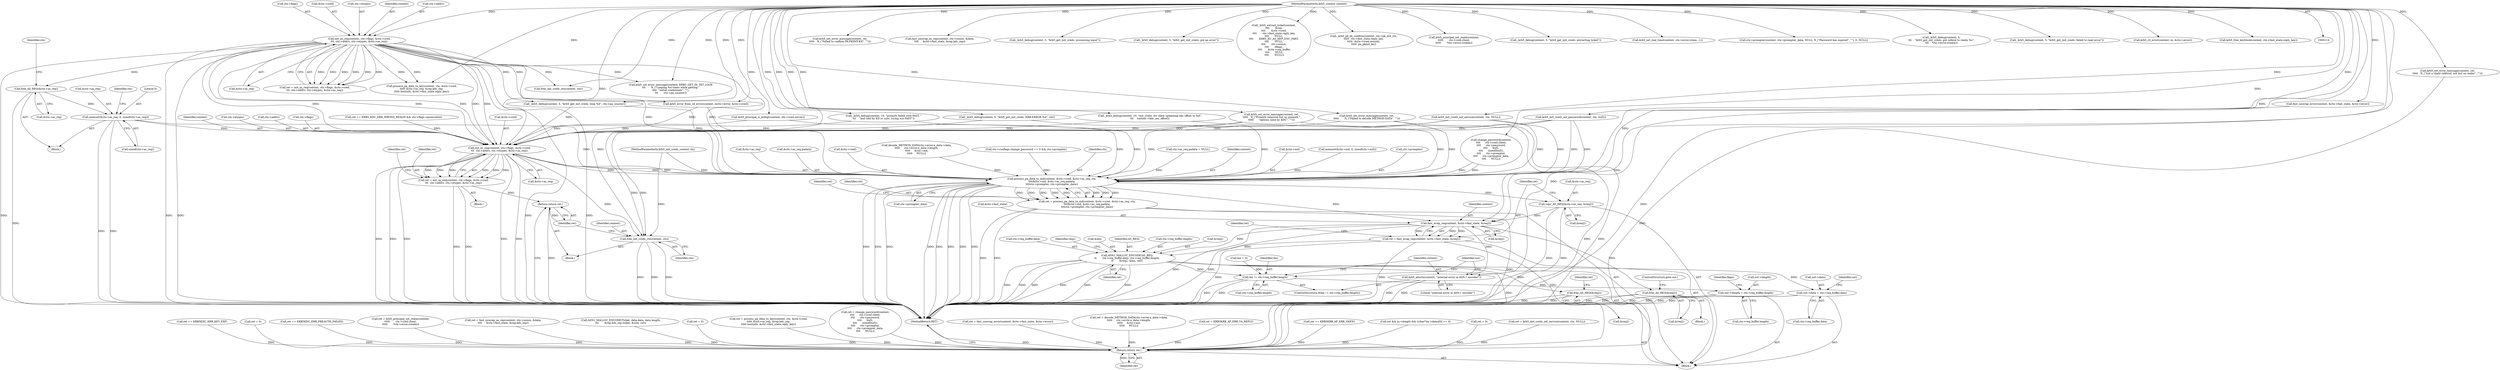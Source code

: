 digraph "0_heimdal_2f7f3d9960aa6ea21358bdf3687cee5149aa35cf@API" {
"1000761" [label="(Call,memset(&ctx->as_req, 0, sizeof(ctx->as_req)))"];
"1000756" [label="(Call,free_AS_REQ(&ctx->as_req))"];
"1000144" [label="(Call,init_as_req(context, ctx->flags, &ctx->cred,\n\t\t\t  ctx->addrs, ctx->etypes, &ctx->as_req))"];
"1000115" [label="(MethodParameterIn,krb5_context context)"];
"1000933" [label="(Call,init_as_req(context, ctx->flags, &ctx->cred,\n\t\t\t  ctx->addrs, ctx->etypes, &ctx->as_req))"];
"1000931" [label="(Call,ret = init_as_req(context, ctx->flags, &ctx->cred,\n\t\t\t  ctx->addrs, ctx->etypes, &ctx->as_req))"];
"1000958" [label="(Return,return ret;)"];
"1000955" [label="(Call,free_init_creds_ctx(context, ctx))"];
"1000999" [label="(Call,process_pa_data_to_md(context, &ctx->cred, &ctx->as_req, ctx,\n\t\t\t\t&ctx->md, &ctx->as_req.padata,\n\t\t\t\tctx->prompter, ctx->prompter_data))"];
"1000997" [label="(Call,ret = process_pa_data_to_md(context, &ctx->cred, &ctx->as_req, ctx,\n\t\t\t\t&ctx->md, &ctx->as_req.padata,\n\t\t\t\tctx->prompter, ctx->prompter_data))"];
"1001117" [label="(Return,return ret;)"];
"1001029" [label="(Call,copy_AS_REQ(&ctx->as_req, &req2))"];
"1001038" [label="(Call,fast_wrap_req(context, &ctx->fast_state, &req2))"];
"1001036" [label="(Call,ret = fast_wrap_req(context, &ctx->fast_state, &req2))"];
"1001058" [label="(Call,ASN1_MALLOC_ENCODE(AS_REQ,\n\t\t       ctx->req_buffer.data, ctx->req_buffer.length,\n\t\t       &req2, &len, ret))"];
"1001075" [label="(Call,free_AS_REQ(&req2))"];
"1001082" [label="(Call,len != ctx->req_buffer.length)"];
"1001101" [label="(Call,out->length = ctx->req_buffer.length)"];
"1001092" [label="(Call,out->data = ctx->req_buffer.data)"];
"1001049" [label="(Call,free_AS_REQ(&req2))"];
"1001089" [label="(Call,krb5_abortx(context, \"internal error in ASN.1 encoder\"))"];
"1000761" [label="(Call,memset(&ctx->as_req, 0, sizeof(ctx->as_req)))"];
"1001027" [label="(Identifier,ret)"];
"1001072" [label="(Call,&len)"];
"1000124" [label="(Call,len = 0)"];
"1001091" [label="(Literal,\"internal error in ASN.1 encoder\")"];
"1000953" [label="(Identifier,ret)"];
"1001039" [label="(Identifier,context)"];
"1001059" [label="(Identifier,AS_REQ)"];
"1001065" [label="(Call,ctx->req_buffer.length)"];
"1000757" [label="(Call,&ctx->as_req)"];
"1000604" [label="(Call,ret = decode_METHOD_DATA(ctx->error.e_data->data,\n\t\t\t\t\t     ctx->error.e_data->length,\n\t\t\t\t\t     &ctx->md,\n\t\t\t\t\t     NULL))"];
"1000703" [label="(Call,krb5_set_error_message(context, ret,\n\t\t\t\t\t   N_(\"Got a client referral, not but no realm\", \"\")))"];
"1001112" [label="(Identifier,flags)"];
"1000437" [label="(Call,krb5_set_error_message(context, ret,\n\t\t\t\t\t   N_(\"Failed to confirm PA-PKINIT-KX\", \"\")))"];
"1000274" [label="(Call,fast_unwrap_as_rep(context, ctx->nonce, &data,\n\t\t\t\t     &ctx->fast_state, &rep.kdc_rep))"];
"1001010" [label="(Call,&ctx->md)"];
"1000956" [label="(Identifier,context)"];
"1001119" [label="(MethodReturn,RET)"];
"1000214" [label="(Call,_krb5_debug(context, 5, \"krb5_get_init_creds: processing input\"))"];
"1000500" [label="(Call,_krb5_debug(context, 5, \"krb5_get_init_creds: got an error\"))"];
"1000954" [label="(Block,)"];
"1000545" [label="(Call,ret = fast_unwrap_error(context, &ctx->fast_state, &ctx->error))"];
"1000955" [label="(Call,free_init_creds_ctx(context, ctx))"];
"1001076" [label="(Call,&req2)"];
"1001037" [label="(Identifier,ret)"];
"1000764" [label="(Identifier,ctx)"];
"1000959" [label="(Identifier,ret)"];
"1000145" [label="(Identifier,context)"];
"1001005" [label="(Call,&ctx->as_req)"];
"1000534" [label="(Call,ret = KRB5KRB_AP_ERR_V4_REPLY)"];
"1000356" [label="(Call,_krb5_extract_ticket(context,\n\t\t\t\t       &rep,\n\t\t\t\t       &ctx->cred,\n\t\t\t\t       ctx->fast_state.reply_key,\n\t\t\t\t       NULL,\n\t\t\t\t       KRB5_KU_AS_REP_ENC_PART,\n\t\t\t\t       NULL,\n\t\t\t\t       ctx->nonce,\n\t\t\t\t       eflags,\n \t\t\t\t       &ctx->req_buffer,\n \t\t\t\t       NULL,\n \t\t\t\t       NULL))"];
"1000957" [label="(Identifier,ctx)"];
"1000144" [label="(Call,init_as_req(context, ctx->flags, &ctx->cred,\n\t\t\t  ctx->addrs, ctx->etypes, &ctx->as_req))"];
"1000938" [label="(Call,&ctx->cred)"];
"1001117" [label="(Return,return ret;)"];
"1001047" [label="(Identifier,ret)"];
"1000572" [label="(Call,_krb5_debug(context, 5, \"krb5_get_init_creds: KRB-ERROR %d\", ret))"];
"1001014" [label="(Call,&ctx->as_req.padata)"];
"1001001" [label="(Call,&ctx->cred)"];
"1001102" [label="(Call,out->length)"];
"1000934" [label="(Identifier,context)"];
"1001092" [label="(Call,out->data = ctx->req_buffer.data)"];
"1000645" [label="(Call,ret == KRB5KRB_AP_ERR_SKEW)"];
"1000519" [label="(Call,ret && in->length && ((char*)in->data)[0] == 4)"];
"1000159" [label="(Call,&ctx->as_req)"];
"1001089" [label="(Call,krb5_abortx(context, \"internal error in ASN.1 encoder\"))"];
"1001070" [label="(Call,&req2)"];
"1000667" [label="(Call,ret = 0)"];
"1001038" [label="(Call,fast_wrap_req(context, &ctx->fast_state, &req2))"];
"1000860" [label="(Call,krb5_init_creds_set_password(context, ctx, buf2))"];
"1001048" [label="(Block,)"];
"1001036" [label="(Call,ret = fast_wrap_req(context, &ctx->fast_state, &req2))"];
"1000606" [label="(Call,decode_METHOD_DATA(ctx->error.e_data->data,\n\t\t\t\t\t     ctx->error.e_data->length,\n\t\t\t\t\t     &ctx->md,\n\t\t\t\t\t     NULL))"];
"1000418" [label="(Call,_krb5_pk_kx_confirm(context, ctx->pk_init_ctx,\n\t\t\t\t\t  ctx->fast_state.reply_key,\n\t\t\t\t\t  &ctx->cred.session,\n\t\t\t\t\t  pa_pkinit_kx))"];
"1001083" [label="(Identifier,len)"];
"1001040" [label="(Call,&ctx->fast_state)"];
"1000722" [label="(Call,krb5_principal_set_realm(context,\n\t\t\t\t\t       ctx->cred.client,\n\t\t\t\t\t       *ctx->error.crealm))"];
"1000766" [label="(Literal,0)"];
"1001079" [label="(Identifier,ret)"];
"1000945" [label="(Call,ctx->etypes)"];
"1001034" [label="(Call,&req2)"];
"1001023" [label="(Call,ctx->prompter_data)"];
"1001105" [label="(Call,ctx->req_buffer.length)"];
"1000767" [label="(Call,sizeof(ctx->as_req))"];
"1000998" [label="(Identifier,ret)"];
"1000153" [label="(Call,ctx->addrs)"];
"1000782" [label="(Call,ctx->runflags.change_password == 0 && ctx->prompter)"];
"1001009" [label="(Identifier,ctx)"];
"1000747" [label="(Call,ret = krb5_init_creds_set_service(context, ctx, NULL))"];
"1000121" [label="(Block,)"];
"1000146" [label="(Call,ctx->flags)"];
"1001058" [label="(Call,ASN1_MALLOC_ENCODE(AS_REQ,\n\t\t       ctx->req_buffer.data, ctx->req_buffer.length,\n\t\t       &req2, &len, ret))"];
"1000779" [label="(Call,ret == KRB5KDC_ERR_KEY_EXP)"];
"1000350" [label="(Call,_krb5_debug(context, 5, \"krb5_get_init_creds: extracting ticket\"))"];
"1001052" [label="(ControlStructure,goto out;)"];
"1000869" [label="(Call,ret = 0)"];
"1001050" [label="(Call,&req2)"];
"1000654" [label="(Call,krb5_set_real_time(context, ctx->error.stime, -1))"];
"1000116" [label="(MethodParameterIn,krb5_init_creds_context ctx)"];
"1001049" [label="(Call,free_AS_REQ(&req2))"];
"1000932" [label="(Identifier,ret)"];
"1000547" [label="(Call,fast_unwrap_error(context, &ctx->fast_state, &ctx->error))"];
"1000802" [label="(Call,ctx->prompter(context, ctx->prompter_data, NULL, N_(\"Password has expired\", \"\"), 0, NULL))"];
"1000149" [label="(Call,&ctx->cred)"];
"1001103" [label="(Identifier,out)"];
"1000997" [label="(Call,ret = process_pa_data_to_md(context, &ctx->cred, &ctx->as_req, ctx,\n\t\t\t\t&ctx->md, &ctx->as_req.padata,\n\t\t\t\tctx->prompter, ctx->prompter_data))"];
"1001094" [label="(Identifier,out)"];
"1000142" [label="(Call,ret = init_as_req(context, ctx->flags, &ctx->cred,\n\t\t\t  ctx->addrs, ctx->etypes, &ctx->as_req))"];
"1000874" [label="(Call,ret == KRB5KDC_ERR_PREAUTH_FAILED)"];
"1000628" [label="(Call,krb5_set_error_message(context, ret,\n\t\t\t\t\t       N_(\"Failed to decode METHOD-DATA\", \"\")))"];
"1001060" [label="(Call,ctx->req_buffer.data)"];
"1000319" [label="(Call,process_pa_data_to_key(context, ctx, &ctx->cred,\n\t\t\t\t\t &ctx->as_req, &rep.kdc_rep,\n\t\t\t\t\t hostinfo, &ctx->fast_state.reply_key))"];
"1000670" [label="(Call,_krb5_debug(context, 10, \"init_creds: err skew updateing kdc offset to %d\",\n\t\t\t    context->kdc_sec_offset))"];
"1001029" [label="(Call,copy_AS_REQ(&ctx->as_req, &req2))"];
"1000710" [label="(Call,_krb5_debug(context, 5,\n\t\t\t    \"krb5_get_init_creds: got referal to realm %s\",\n\t\t\t    *ctx->error.crealm))"];
"1000942" [label="(Call,ctx->addrs)"];
"1000166" [label="(Call,free_init_creds_ctx(context, ctx))"];
"1000958" [label="(Return,return ret;)"];
"1000720" [label="(Call,ret = krb5_principal_set_realm(context,\n\t\t\t\t\t       ctx->cred.client,\n\t\t\t\t\t       *ctx->error.crealm))"];
"1000749" [label="(Call,krb5_init_creds_set_service(context, ctx, NULL))"];
"1000979" [label="(Call,ctx->as_req.padata = NULL)"];
"1000193" [label="(Call,_krb5_debug(context, 5, \"krb5_get_init_creds: loop %d\", ctx->pa_counter))"];
"1001101" [label="(Call,out->length = ctx->req_buffer.length)"];
"1000272" [label="(Call,ret = fast_unwrap_as_rep(context, ctx->nonce, &data,\n\t\t\t\t     &ctx->fast_state, &rep.kdc_rep))"];
"1000245" [label="(Call,ASN1_MALLOC_ENCODE(Ticket, data.data, data.length,\n\t\t\t       &rep.kdc_rep.ticket, &size, ret))"];
"1001096" [label="(Call,ctx->req_buffer.data)"];
"1000762" [label="(Call,&ctx->as_req)"];
"1001081" [label="(ControlStructure,if(len != ctx->req_buffer.length))"];
"1000693" [label="(Block,)"];
"1000540" [label="(Call,_krb5_debug(context, 5, \"krb5_get_init_creds: failed to read error\"))"];
"1000511" [label="(Call,krb5_rd_error(context, in, &ctx->error))"];
"1001084" [label="(Call,ctx->req_buffer.length)"];
"1000914" [label="(Call,ret = 0)"];
"1001074" [label="(Identifier,ret)"];
"1001082" [label="(Call,len != ctx->req_buffer.length)"];
"1000178" [label="(Call,krb5_set_error_message(context, KRB5_GET_IN_TKT_LOOP,\n\t\t\t       N_(\"Looping %d times while getting \"\n\t\t\t\t  \"initial credentials\", \"\"),\n\t\t\t       ctx->pa_counter))"];
"1000935" [label="(Call,ctx->flags)"];
"1001118" [label="(Identifier,ret)"];
"1000931" [label="(Call,ret = init_as_req(context, ctx->flags, &ctx->cred,\n\t\t\t  ctx->addrs, ctx->etypes, &ctx->as_req))"];
"1001075" [label="(Call,free_AS_REQ(&req2))"];
"1001090" [label="(Identifier,context)"];
"1000898" [label="(Call,_krb5_debug(context, 10, \"preauth failed with FAST, \"\n\t\t\t    \"and told by KD or user, trying w/o FAST\"))"];
"1000756" [label="(Call,free_AS_REQ(&ctx->as_req))"];
"1000636" [label="(Call,krb5_set_error_message(context, ret,\n\t\t\t\t\t   N_(\"Preauth required but no preauth \"\n\t\t\t\t\t      \"options send by KDC\", \"\")))"];
"1001000" [label="(Identifier,context)"];
"1001044" [label="(Call,&req2)"];
"1000999" [label="(Call,process_pa_data_to_md(context, &ctx->cred, &ctx->as_req, ctx,\n\t\t\t\t&ctx->md, &ctx->as_req.padata,\n\t\t\t\tctx->prompter, ctx->prompter_data))"];
"1000948" [label="(Call,&ctx->as_req)"];
"1000930" [label="(Block,)"];
"1000317" [label="(Call,ret = process_pa_data_to_key(context, ctx, &ctx->cred,\n\t\t\t\t\t &ctx->as_req, &rep.kdc_rep,\n\t\t\t\t\t hostinfo, &ctx->fast_state.reply_key))"];
"1000837" [label="(Call,change_password(context,\n\t\t\t\t      ctx->cred.client,\n\t\t\t\t      ctx->password,\n\t\t\t\t      buf2,\n\t\t\t\t      sizeof(buf2),\n\t\t\t\t      ctx->prompter,\n\t\t\t\t      ctx->prompter_data,\n\t\t\t\t      NULL))"];
"1000468" [label="(Call,krb5_free_keyblock(context, ctx->fast_state.reply_key))"];
"1001077" [label="(Identifier,req2)"];
"1000562" [label="(Call,krb5_error_from_rd_error(context, &ctx->error, &ctx->cred))"];
"1000156" [label="(Call,ctx->etypes)"];
"1000739" [label="(Call,krb5_principal_is_krbtgt(context, ctx->cred.server))"];
"1000587" [label="(Call,memset(&ctx->md, 0, sizeof(ctx->md)))"];
"1001093" [label="(Call,out->data)"];
"1000835" [label="(Call,ret = change_password(context,\n\t\t\t\t      ctx->cred.client,\n\t\t\t\t      ctx->password,\n\t\t\t\t      buf2,\n\t\t\t\t      sizeof(buf2),\n\t\t\t\t      ctx->prompter,\n\t\t\t\t      ctx->prompter_data,\n\t\t\t\t      NULL))"];
"1000773" [label="(Identifier,ctx)"];
"1000115" [label="(MethodParameterIn,krb5_context context)"];
"1001020" [label="(Call,ctx->prompter)"];
"1000933" [label="(Call,init_as_req(context, ctx->flags, &ctx->cred,\n\t\t\t  ctx->addrs, ctx->etypes, &ctx->as_req))"];
"1001030" [label="(Call,&ctx->as_req)"];
"1000684" [label="(Call,ret == KRB5_KDC_ERR_WRONG_REALM && ctx->flags.canonicalize)"];
"1000761" -> "1000693"  [label="AST: "];
"1000761" -> "1000767"  [label="CFG: "];
"1000762" -> "1000761"  [label="AST: "];
"1000766" -> "1000761"  [label="AST: "];
"1000767" -> "1000761"  [label="AST: "];
"1000773" -> "1000761"  [label="CFG: "];
"1000761" -> "1001119"  [label="DDG: "];
"1000761" -> "1001119"  [label="DDG: "];
"1000756" -> "1000761"  [label="DDG: "];
"1000761" -> "1000933"  [label="DDG: "];
"1000761" -> "1000999"  [label="DDG: "];
"1000756" -> "1000693"  [label="AST: "];
"1000756" -> "1000757"  [label="CFG: "];
"1000757" -> "1000756"  [label="AST: "];
"1000764" -> "1000756"  [label="CFG: "];
"1000756" -> "1001119"  [label="DDG: "];
"1000144" -> "1000756"  [label="DDG: "];
"1000144" -> "1000142"  [label="AST: "];
"1000144" -> "1000159"  [label="CFG: "];
"1000145" -> "1000144"  [label="AST: "];
"1000146" -> "1000144"  [label="AST: "];
"1000149" -> "1000144"  [label="AST: "];
"1000153" -> "1000144"  [label="AST: "];
"1000156" -> "1000144"  [label="AST: "];
"1000159" -> "1000144"  [label="AST: "];
"1000142" -> "1000144"  [label="CFG: "];
"1000144" -> "1001119"  [label="DDG: "];
"1000144" -> "1001119"  [label="DDG: "];
"1000144" -> "1001119"  [label="DDG: "];
"1000144" -> "1001119"  [label="DDG: "];
"1000144" -> "1001119"  [label="DDG: "];
"1000144" -> "1000142"  [label="DDG: "];
"1000144" -> "1000142"  [label="DDG: "];
"1000144" -> "1000142"  [label="DDG: "];
"1000144" -> "1000142"  [label="DDG: "];
"1000144" -> "1000142"  [label="DDG: "];
"1000144" -> "1000142"  [label="DDG: "];
"1000115" -> "1000144"  [label="DDG: "];
"1000144" -> "1000166"  [label="DDG: "];
"1000144" -> "1000178"  [label="DDG: "];
"1000144" -> "1000193"  [label="DDG: "];
"1000144" -> "1000319"  [label="DDG: "];
"1000144" -> "1000319"  [label="DDG: "];
"1000144" -> "1000562"  [label="DDG: "];
"1000144" -> "1000933"  [label="DDG: "];
"1000144" -> "1000933"  [label="DDG: "];
"1000144" -> "1000933"  [label="DDG: "];
"1000144" -> "1000933"  [label="DDG: "];
"1000144" -> "1000933"  [label="DDG: "];
"1000144" -> "1000999"  [label="DDG: "];
"1000144" -> "1000999"  [label="DDG: "];
"1000115" -> "1000114"  [label="AST: "];
"1000115" -> "1001119"  [label="DDG: "];
"1000115" -> "1000166"  [label="DDG: "];
"1000115" -> "1000178"  [label="DDG: "];
"1000115" -> "1000193"  [label="DDG: "];
"1000115" -> "1000214"  [label="DDG: "];
"1000115" -> "1000274"  [label="DDG: "];
"1000115" -> "1000319"  [label="DDG: "];
"1000115" -> "1000350"  [label="DDG: "];
"1000115" -> "1000356"  [label="DDG: "];
"1000115" -> "1000418"  [label="DDG: "];
"1000115" -> "1000437"  [label="DDG: "];
"1000115" -> "1000468"  [label="DDG: "];
"1000115" -> "1000500"  [label="DDG: "];
"1000115" -> "1000511"  [label="DDG: "];
"1000115" -> "1000540"  [label="DDG: "];
"1000115" -> "1000547"  [label="DDG: "];
"1000115" -> "1000562"  [label="DDG: "];
"1000115" -> "1000572"  [label="DDG: "];
"1000115" -> "1000628"  [label="DDG: "];
"1000115" -> "1000636"  [label="DDG: "];
"1000115" -> "1000654"  [label="DDG: "];
"1000115" -> "1000670"  [label="DDG: "];
"1000115" -> "1000703"  [label="DDG: "];
"1000115" -> "1000710"  [label="DDG: "];
"1000115" -> "1000722"  [label="DDG: "];
"1000115" -> "1000739"  [label="DDG: "];
"1000115" -> "1000749"  [label="DDG: "];
"1000115" -> "1000802"  [label="DDG: "];
"1000115" -> "1000837"  [label="DDG: "];
"1000115" -> "1000860"  [label="DDG: "];
"1000115" -> "1000898"  [label="DDG: "];
"1000115" -> "1000933"  [label="DDG: "];
"1000115" -> "1000955"  [label="DDG: "];
"1000115" -> "1000999"  [label="DDG: "];
"1000115" -> "1001038"  [label="DDG: "];
"1000115" -> "1001089"  [label="DDG: "];
"1000933" -> "1000931"  [label="AST: "];
"1000933" -> "1000948"  [label="CFG: "];
"1000934" -> "1000933"  [label="AST: "];
"1000935" -> "1000933"  [label="AST: "];
"1000938" -> "1000933"  [label="AST: "];
"1000942" -> "1000933"  [label="AST: "];
"1000945" -> "1000933"  [label="AST: "];
"1000948" -> "1000933"  [label="AST: "];
"1000931" -> "1000933"  [label="CFG: "];
"1000933" -> "1001119"  [label="DDG: "];
"1000933" -> "1001119"  [label="DDG: "];
"1000933" -> "1001119"  [label="DDG: "];
"1000933" -> "1001119"  [label="DDG: "];
"1000933" -> "1001119"  [label="DDG: "];
"1000933" -> "1000931"  [label="DDG: "];
"1000933" -> "1000931"  [label="DDG: "];
"1000933" -> "1000931"  [label="DDG: "];
"1000933" -> "1000931"  [label="DDG: "];
"1000933" -> "1000931"  [label="DDG: "];
"1000933" -> "1000931"  [label="DDG: "];
"1000628" -> "1000933"  [label="DDG: "];
"1000636" -> "1000933"  [label="DDG: "];
"1000749" -> "1000933"  [label="DDG: "];
"1000670" -> "1000933"  [label="DDG: "];
"1000572" -> "1000933"  [label="DDG: "];
"1000860" -> "1000933"  [label="DDG: "];
"1000193" -> "1000933"  [label="DDG: "];
"1000898" -> "1000933"  [label="DDG: "];
"1000739" -> "1000933"  [label="DDG: "];
"1000684" -> "1000933"  [label="DDG: "];
"1000562" -> "1000933"  [label="DDG: "];
"1000933" -> "1000955"  [label="DDG: "];
"1000933" -> "1000999"  [label="DDG: "];
"1000933" -> "1000999"  [label="DDG: "];
"1000933" -> "1000999"  [label="DDG: "];
"1000931" -> "1000930"  [label="AST: "];
"1000932" -> "1000931"  [label="AST: "];
"1000953" -> "1000931"  [label="CFG: "];
"1000931" -> "1001119"  [label="DDG: "];
"1000931" -> "1001119"  [label="DDG: "];
"1000931" -> "1000958"  [label="DDG: "];
"1000958" -> "1000954"  [label="AST: "];
"1000958" -> "1000959"  [label="CFG: "];
"1000959" -> "1000958"  [label="AST: "];
"1001119" -> "1000958"  [label="CFG: "];
"1000958" -> "1001119"  [label="DDG: "];
"1000959" -> "1000958"  [label="DDG: "];
"1000955" -> "1000954"  [label="AST: "];
"1000955" -> "1000957"  [label="CFG: "];
"1000956" -> "1000955"  [label="AST: "];
"1000957" -> "1000955"  [label="AST: "];
"1000959" -> "1000955"  [label="CFG: "];
"1000955" -> "1001119"  [label="DDG: "];
"1000955" -> "1001119"  [label="DDG: "];
"1000955" -> "1001119"  [label="DDG: "];
"1000749" -> "1000955"  [label="DDG: "];
"1000860" -> "1000955"  [label="DDG: "];
"1000116" -> "1000955"  [label="DDG: "];
"1000999" -> "1000997"  [label="AST: "];
"1000999" -> "1001023"  [label="CFG: "];
"1001000" -> "1000999"  [label="AST: "];
"1001001" -> "1000999"  [label="AST: "];
"1001005" -> "1000999"  [label="AST: "];
"1001009" -> "1000999"  [label="AST: "];
"1001010" -> "1000999"  [label="AST: "];
"1001014" -> "1000999"  [label="AST: "];
"1001020" -> "1000999"  [label="AST: "];
"1001023" -> "1000999"  [label="AST: "];
"1000997" -> "1000999"  [label="CFG: "];
"1000999" -> "1001119"  [label="DDG: "];
"1000999" -> "1001119"  [label="DDG: "];
"1000999" -> "1001119"  [label="DDG: "];
"1000999" -> "1001119"  [label="DDG: "];
"1000999" -> "1001119"  [label="DDG: "];
"1000999" -> "1001119"  [label="DDG: "];
"1000999" -> "1001119"  [label="DDG: "];
"1000999" -> "1001119"  [label="DDG: "];
"1000999" -> "1000997"  [label="DDG: "];
"1000999" -> "1000997"  [label="DDG: "];
"1000999" -> "1000997"  [label="DDG: "];
"1000999" -> "1000997"  [label="DDG: "];
"1000999" -> "1000997"  [label="DDG: "];
"1000999" -> "1000997"  [label="DDG: "];
"1000999" -> "1000997"  [label="DDG: "];
"1000999" -> "1000997"  [label="DDG: "];
"1000628" -> "1000999"  [label="DDG: "];
"1000636" -> "1000999"  [label="DDG: "];
"1000749" -> "1000999"  [label="DDG: "];
"1000749" -> "1000999"  [label="DDG: "];
"1000670" -> "1000999"  [label="DDG: "];
"1000572" -> "1000999"  [label="DDG: "];
"1000860" -> "1000999"  [label="DDG: "];
"1000860" -> "1000999"  [label="DDG: "];
"1000193" -> "1000999"  [label="DDG: "];
"1000898" -> "1000999"  [label="DDG: "];
"1000739" -> "1000999"  [label="DDG: "];
"1000562" -> "1000999"  [label="DDG: "];
"1000116" -> "1000999"  [label="DDG: "];
"1000606" -> "1000999"  [label="DDG: "];
"1000587" -> "1000999"  [label="DDG: "];
"1000979" -> "1000999"  [label="DDG: "];
"1000837" -> "1000999"  [label="DDG: "];
"1000837" -> "1000999"  [label="DDG: "];
"1000782" -> "1000999"  [label="DDG: "];
"1000999" -> "1001029"  [label="DDG: "];
"1000999" -> "1001038"  [label="DDG: "];
"1000997" -> "1000121"  [label="AST: "];
"1000998" -> "1000997"  [label="AST: "];
"1001027" -> "1000997"  [label="CFG: "];
"1000997" -> "1001119"  [label="DDG: "];
"1000997" -> "1001119"  [label="DDG: "];
"1000997" -> "1001117"  [label="DDG: "];
"1001117" -> "1000121"  [label="AST: "];
"1001117" -> "1001118"  [label="CFG: "];
"1001118" -> "1001117"  [label="AST: "];
"1001119" -> "1001117"  [label="CFG: "];
"1001117" -> "1001119"  [label="DDG: "];
"1001118" -> "1001117"  [label="DDG: "];
"1000519" -> "1001117"  [label="DDG: "];
"1001058" -> "1001117"  [label="DDG: "];
"1000869" -> "1001117"  [label="DDG: "];
"1000545" -> "1001117"  [label="DDG: "];
"1000720" -> "1001117"  [label="DDG: "];
"1000703" -> "1001117"  [label="DDG: "];
"1000604" -> "1001117"  [label="DDG: "];
"1000636" -> "1001117"  [label="DDG: "];
"1000628" -> "1001117"  [label="DDG: "];
"1000747" -> "1001117"  [label="DDG: "];
"1000645" -> "1001117"  [label="DDG: "];
"1000779" -> "1001117"  [label="DDG: "];
"1000317" -> "1001117"  [label="DDG: "];
"1000667" -> "1001117"  [label="DDG: "];
"1000835" -> "1001117"  [label="DDG: "];
"1000272" -> "1001117"  [label="DDG: "];
"1001036" -> "1001117"  [label="DDG: "];
"1000245" -> "1001117"  [label="DDG: "];
"1000874" -> "1001117"  [label="DDG: "];
"1000534" -> "1001117"  [label="DDG: "];
"1000914" -> "1001117"  [label="DDG: "];
"1001029" -> "1000121"  [label="AST: "];
"1001029" -> "1001034"  [label="CFG: "];
"1001030" -> "1001029"  [label="AST: "];
"1001034" -> "1001029"  [label="AST: "];
"1001037" -> "1001029"  [label="CFG: "];
"1001029" -> "1001119"  [label="DDG: "];
"1001029" -> "1001119"  [label="DDG: "];
"1001029" -> "1001038"  [label="DDG: "];
"1001038" -> "1001036"  [label="AST: "];
"1001038" -> "1001044"  [label="CFG: "];
"1001039" -> "1001038"  [label="AST: "];
"1001040" -> "1001038"  [label="AST: "];
"1001044" -> "1001038"  [label="AST: "];
"1001036" -> "1001038"  [label="CFG: "];
"1001038" -> "1001119"  [label="DDG: "];
"1001038" -> "1001119"  [label="DDG: "];
"1001038" -> "1001036"  [label="DDG: "];
"1001038" -> "1001036"  [label="DDG: "];
"1001038" -> "1001036"  [label="DDG: "];
"1000547" -> "1001038"  [label="DDG: "];
"1001038" -> "1001049"  [label="DDG: "];
"1001038" -> "1001058"  [label="DDG: "];
"1001038" -> "1001089"  [label="DDG: "];
"1001036" -> "1000121"  [label="AST: "];
"1001037" -> "1001036"  [label="AST: "];
"1001047" -> "1001036"  [label="CFG: "];
"1001036" -> "1001119"  [label="DDG: "];
"1001036" -> "1001119"  [label="DDG: "];
"1001036" -> "1001058"  [label="DDG: "];
"1001058" -> "1000121"  [label="AST: "];
"1001058" -> "1001074"  [label="CFG: "];
"1001059" -> "1001058"  [label="AST: "];
"1001060" -> "1001058"  [label="AST: "];
"1001065" -> "1001058"  [label="AST: "];
"1001070" -> "1001058"  [label="AST: "];
"1001072" -> "1001058"  [label="AST: "];
"1001074" -> "1001058"  [label="AST: "];
"1001077" -> "1001058"  [label="CFG: "];
"1001058" -> "1001119"  [label="DDG: "];
"1001058" -> "1001119"  [label="DDG: "];
"1001058" -> "1001119"  [label="DDG: "];
"1001058" -> "1001119"  [label="DDG: "];
"1001058" -> "1001119"  [label="DDG: "];
"1001058" -> "1001119"  [label="DDG: "];
"1001058" -> "1001075"  [label="DDG: "];
"1001058" -> "1001082"  [label="DDG: "];
"1001058" -> "1001092"  [label="DDG: "];
"1001075" -> "1000121"  [label="AST: "];
"1001075" -> "1001076"  [label="CFG: "];
"1001076" -> "1001075"  [label="AST: "];
"1001079" -> "1001075"  [label="CFG: "];
"1001075" -> "1001119"  [label="DDG: "];
"1001075" -> "1001119"  [label="DDG: "];
"1001082" -> "1001081"  [label="AST: "];
"1001082" -> "1001084"  [label="CFG: "];
"1001083" -> "1001082"  [label="AST: "];
"1001084" -> "1001082"  [label="AST: "];
"1001090" -> "1001082"  [label="CFG: "];
"1001094" -> "1001082"  [label="CFG: "];
"1001082" -> "1001119"  [label="DDG: "];
"1001082" -> "1001119"  [label="DDG: "];
"1000124" -> "1001082"  [label="DDG: "];
"1001082" -> "1001101"  [label="DDG: "];
"1001101" -> "1000121"  [label="AST: "];
"1001101" -> "1001105"  [label="CFG: "];
"1001102" -> "1001101"  [label="AST: "];
"1001105" -> "1001101"  [label="AST: "];
"1001112" -> "1001101"  [label="CFG: "];
"1001101" -> "1001119"  [label="DDG: "];
"1001101" -> "1001119"  [label="DDG: "];
"1001092" -> "1000121"  [label="AST: "];
"1001092" -> "1001096"  [label="CFG: "];
"1001093" -> "1001092"  [label="AST: "];
"1001096" -> "1001092"  [label="AST: "];
"1001103" -> "1001092"  [label="CFG: "];
"1001092" -> "1001119"  [label="DDG: "];
"1001092" -> "1001119"  [label="DDG: "];
"1001049" -> "1001048"  [label="AST: "];
"1001049" -> "1001050"  [label="CFG: "];
"1001050" -> "1001049"  [label="AST: "];
"1001052" -> "1001049"  [label="CFG: "];
"1001049" -> "1001119"  [label="DDG: "];
"1001049" -> "1001119"  [label="DDG: "];
"1001089" -> "1001081"  [label="AST: "];
"1001089" -> "1001091"  [label="CFG: "];
"1001090" -> "1001089"  [label="AST: "];
"1001091" -> "1001089"  [label="AST: "];
"1001094" -> "1001089"  [label="CFG: "];
"1001089" -> "1001119"  [label="DDG: "];
"1001089" -> "1001119"  [label="DDG: "];
}

